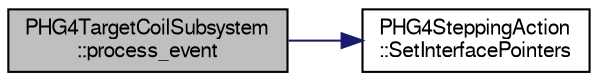 digraph "PHG4TargetCoilSubsystem::process_event"
{
  bgcolor="transparent";
  edge [fontname="FreeSans",fontsize="10",labelfontname="FreeSans",labelfontsize="10"];
  node [fontname="FreeSans",fontsize="10",shape=record];
  rankdir="LR";
  Node1 [label="PHG4TargetCoilSubsystem\l::process_event",height=0.2,width=0.4,color="black", fillcolor="grey75", style="filled" fontcolor="black"];
  Node1 -> Node2 [color="midnightblue",fontsize="10",style="solid",fontname="FreeSans"];
  Node2 [label="PHG4SteppingAction\l::SetInterfacePointers",height=0.2,width=0.4,color="black",URL="$df/d3f/classPHG4SteppingAction.html#add40e406e5d3291b7b57987e08b488ce"];
}
